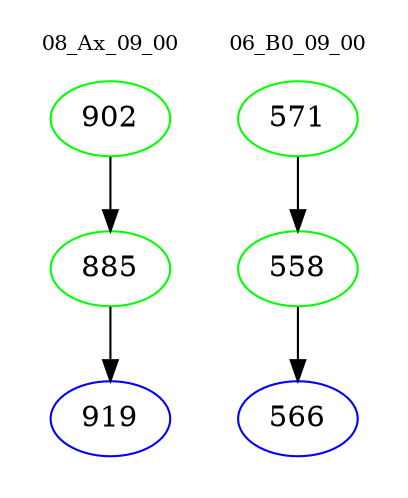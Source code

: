 digraph{
subgraph cluster_0 {
color = white
label = "08_Ax_09_00";
fontsize=10;
T0_902 [label="902", color="green"]
T0_902 -> T0_885 [color="black"]
T0_885 [label="885", color="green"]
T0_885 -> T0_919 [color="black"]
T0_919 [label="919", color="blue"]
}
subgraph cluster_1 {
color = white
label = "06_B0_09_00";
fontsize=10;
T1_571 [label="571", color="green"]
T1_571 -> T1_558 [color="black"]
T1_558 [label="558", color="green"]
T1_558 -> T1_566 [color="black"]
T1_566 [label="566", color="blue"]
}
}
